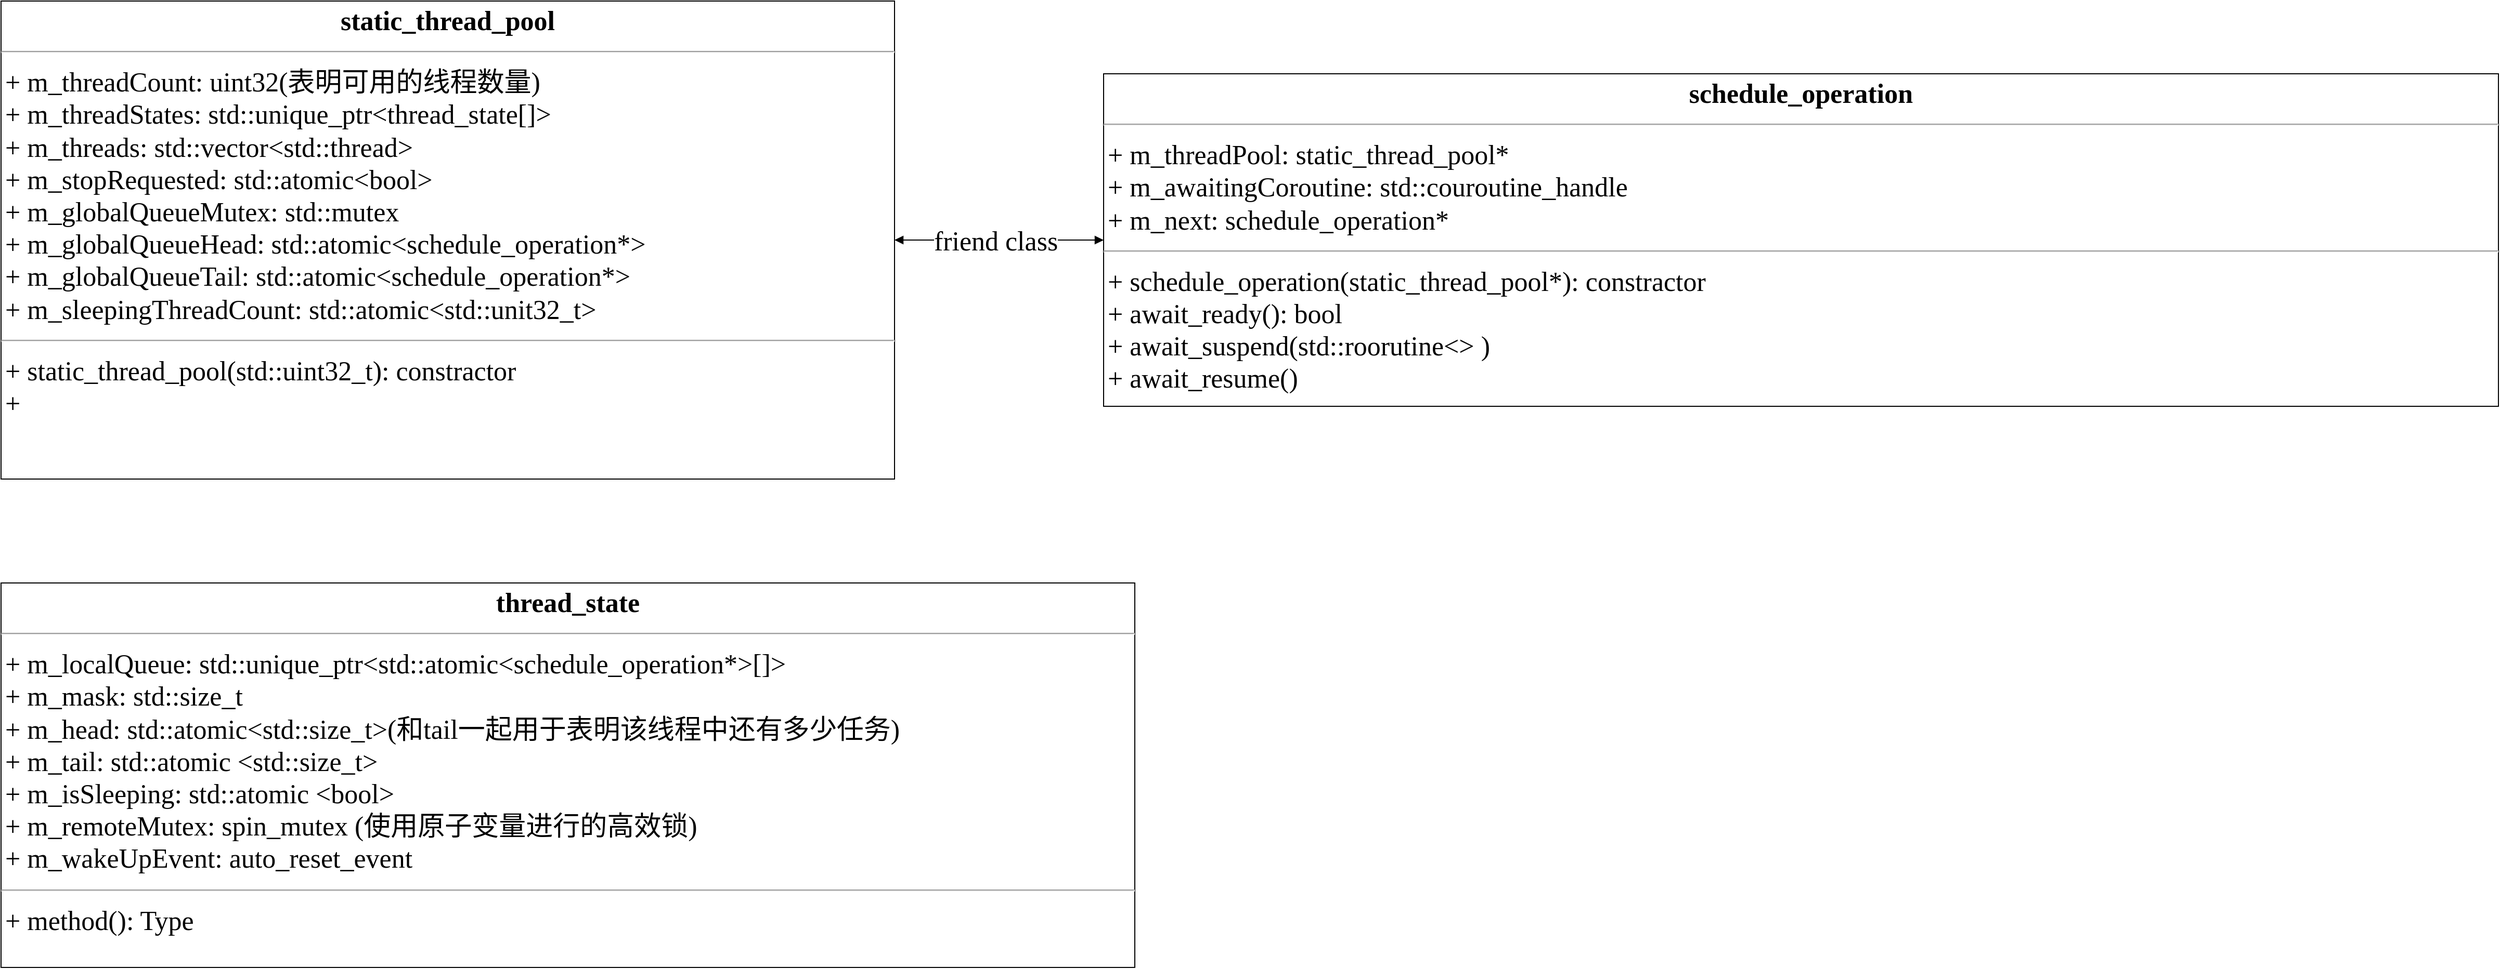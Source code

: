 <mxfile>
    <diagram id="C5RBs43oDa-KdzZeNtuy" name="Page-1">
        <mxGraphModel dx="5304" dy="3167" grid="1" gridSize="10" guides="1" tooltips="1" connect="1" arrows="1" fold="1" page="1" pageScale="1" pageWidth="827" pageHeight="1169" math="0" shadow="0">
            <root>
                <mxCell id="WIyWlLk6GJQsqaUBKTNV-0"/>
                <mxCell id="WIyWlLk6GJQsqaUBKTNV-1" parent="WIyWlLk6GJQsqaUBKTNV-0"/>
                <mxCell id="us10Zrt4n9ONgpduuuo5-0" value="&lt;p style=&quot;margin: 4px 0px 0px; text-align: center; font-size: 26px;&quot;&gt;&lt;b style=&quot;font-size: 26px;&quot;&gt;static_thread_pool&lt;/b&gt;&lt;/p&gt;&lt;hr style=&quot;font-size: 26px;&quot;&gt;&lt;p style=&quot;margin: 0px 0px 0px 4px; font-size: 26px;&quot;&gt;+ m_threadCount: uint32(表明可用的线程数量)&lt;/p&gt;&lt;p style=&quot;margin: 0px 0px 0px 4px; font-size: 26px;&quot;&gt;+ m_threadStates: std::unique_ptr&amp;lt;thread_state[]&amp;gt;&lt;/p&gt;&lt;p style=&quot;margin: 0px 0px 0px 4px; font-size: 26px;&quot;&gt;+ m_threads: std::vector&amp;lt;std::thread&amp;gt;&lt;/p&gt;&lt;p style=&quot;margin: 0px 0px 0px 4px; font-size: 26px;&quot;&gt;+ m_stopRequested: std::atomic&amp;lt;bool&amp;gt;&lt;/p&gt;&lt;p style=&quot;margin: 0px 0px 0px 4px; font-size: 26px;&quot;&gt;+ m_globalQueueMutex: std::mutex&lt;/p&gt;&lt;p style=&quot;margin: 0px 0px 0px 4px; font-size: 26px;&quot;&gt;+ m_globalQueueHead: std::atomic&amp;lt;schedule_operation*&amp;gt;&lt;/p&gt;&lt;p style=&quot;margin: 0px 0px 0px 4px; font-size: 26px;&quot;&gt;+ m_globalQueueTail: std::atomic&amp;lt;schedule_operation*&amp;gt;&lt;/p&gt;&lt;p style=&quot;margin: 0px 0px 0px 4px; font-size: 26px;&quot;&gt;+ m_sleepingThreadCount: std::atomic&amp;lt;std::unit32_t&amp;gt;&lt;/p&gt;&lt;hr&gt;&lt;p style=&quot;margin: 0px 0px 0px 4px; font-size: 26px;&quot;&gt;+ static_thread_pool(std::uint32_t): constractor&lt;/p&gt;&lt;p style=&quot;margin: 0px 0px 0px 4px; font-size: 26px;&quot;&gt;+&amp;nbsp;&lt;/p&gt;" style="verticalAlign=top;align=left;overflow=fill;fontSize=26;fontFamily=CaskaydiaConv NF;html=1;" parent="WIyWlLk6GJQsqaUBKTNV-1" vertex="1">
                    <mxGeometry x="-120" y="120" width="859" height="460" as="geometry"/>
                </mxCell>
                <mxCell id="us10Zrt4n9ONgpduuuo5-1" value="&lt;p style=&quot;margin: 4px 0px 0px; text-align: center; font-size: 26px;&quot;&gt;&lt;b&gt;thread_state&lt;/b&gt;&lt;/p&gt;&lt;hr style=&quot;font-size: 26px;&quot;&gt;&lt;p style=&quot;margin: 0px 0px 0px 4px; font-size: 26px;&quot;&gt;+ m_localQueue: std::unique_ptr&amp;lt;std::atomic&amp;lt;schedule_operation*&amp;gt;[]&amp;gt;&lt;/p&gt;&lt;p style=&quot;margin: 0px 0px 0px 4px; font-size: 26px;&quot;&gt;+ m_mask: std::size_t&lt;/p&gt;&lt;p style=&quot;margin: 0px 0px 0px 4px; font-size: 26px;&quot;&gt;+ m_head: std::atomic&amp;lt;std::size_t&amp;gt;(和tail一起用于表明该线程中还有多少任务)&lt;/p&gt;&lt;p style=&quot;margin: 0px 0px 0px 4px; font-size: 26px;&quot;&gt;+ m_tail: std::atomic &amp;lt;std::size_t&amp;gt;&lt;/p&gt;&lt;p style=&quot;margin: 0px 0px 0px 4px; font-size: 26px;&quot;&gt;+ m_isSleeping: std::atomic &amp;lt;bool&amp;gt;&lt;/p&gt;&lt;p style=&quot;margin: 0px 0px 0px 4px; font-size: 26px;&quot;&gt;+ m_remoteMutex: spin_mutex (使用原子变量进行的高效锁)&lt;/p&gt;&lt;p style=&quot;margin: 0px 0px 0px 4px; font-size: 26px;&quot;&gt;+ m_wakeUpEvent: auto_reset_event&lt;/p&gt;&lt;hr&gt;&lt;p style=&quot;margin: 0px 0px 0px 4px; font-size: 26px;&quot;&gt;+ method(): Type&lt;/p&gt;" style="verticalAlign=top;align=left;overflow=fill;fontSize=26;fontFamily=CaskaydiaConv NF;html=1;" parent="WIyWlLk6GJQsqaUBKTNV-1" vertex="1">
                    <mxGeometry x="-120" y="680" width="1090" height="370" as="geometry"/>
                </mxCell>
                <mxCell id="us10Zrt4n9ONgpduuuo5-2" value="&lt;p style=&quot;margin: 4px 0px 0px; text-align: center; font-size: 26px;&quot;&gt;&lt;b&gt;schedule_operation&lt;/b&gt;&lt;/p&gt;&lt;hr style=&quot;font-size: 26px;&quot;&gt;&lt;p style=&quot;margin: 0px 0px 0px 4px; font-size: 26px;&quot;&gt;+ m_threadPool: static_thread_pool*&amp;nbsp;&lt;/p&gt;&lt;p style=&quot;margin: 0px 0px 0px 4px; font-size: 26px;&quot;&gt;+ m_awaitingCoroutine: std::couroutine_handle&lt;/p&gt;&lt;p style=&quot;margin: 0px 0px 0px 4px; font-size: 26px;&quot;&gt;+ m_next: schedu&lt;span style=&quot;background-color: initial;&quot;&gt;le_operation*&lt;/span&gt;&lt;/p&gt;&lt;hr&gt;&lt;p style=&quot;margin: 0px 0px 0px 4px; font-size: 26px;&quot;&gt;+ schedule_operation(static_thread_pool*): constractor&lt;/p&gt;&lt;p style=&quot;margin: 0px 0px 0px 4px; font-size: 26px;&quot;&gt;+ await_ready(): bool&lt;/p&gt;&lt;p style=&quot;margin: 0px 0px 0px 4px; font-size: 26px;&quot;&gt;+ await_suspend(std::roorutine&amp;lt;&amp;gt; )&lt;/p&gt;&lt;p style=&quot;margin: 0px 0px 0px 4px; font-size: 26px;&quot;&gt;+ await_resume()&lt;/p&gt;" style="verticalAlign=top;align=left;overflow=fill;fontSize=26;fontFamily=CaskaydiaConv NF;html=1;" parent="WIyWlLk6GJQsqaUBKTNV-1" vertex="1">
                    <mxGeometry x="940" y="190" width="1341" height="320" as="geometry"/>
                </mxCell>
                <mxCell id="us10Zrt4n9ONgpduuuo5-3" value="" style="endArrow=block;startArrow=block;endFill=1;startFill=1;html=1;rounded=0;fontFamily=CaskaydiaConv NF;fontSize=26;fontColor=default;exitX=1;exitY=0.5;exitDx=0;exitDy=0;entryX=0;entryY=0.5;entryDx=0;entryDy=0;" parent="WIyWlLk6GJQsqaUBKTNV-1" source="us10Zrt4n9ONgpduuuo5-0" target="us10Zrt4n9ONgpduuuo5-2" edge="1">
                    <mxGeometry width="160" relative="1" as="geometry">
                        <mxPoint x="1350" y="860" as="sourcePoint"/>
                        <mxPoint x="1510" y="860" as="targetPoint"/>
                    </mxGeometry>
                </mxCell>
                <mxCell id="us10Zrt4n9ONgpduuuo5-4" value="friend class" style="edgeLabel;html=1;align=center;verticalAlign=middle;resizable=0;points=[];fontSize=26;fontFamily=CaskaydiaConv NF;fontColor=default;" parent="us10Zrt4n9ONgpduuuo5-3" vertex="1" connectable="0">
                    <mxGeometry x="-0.125" y="-1" relative="1" as="geometry">
                        <mxPoint x="9" as="offset"/>
                    </mxGeometry>
                </mxCell>
            </root>
        </mxGraphModel>
    </diagram>
</mxfile>